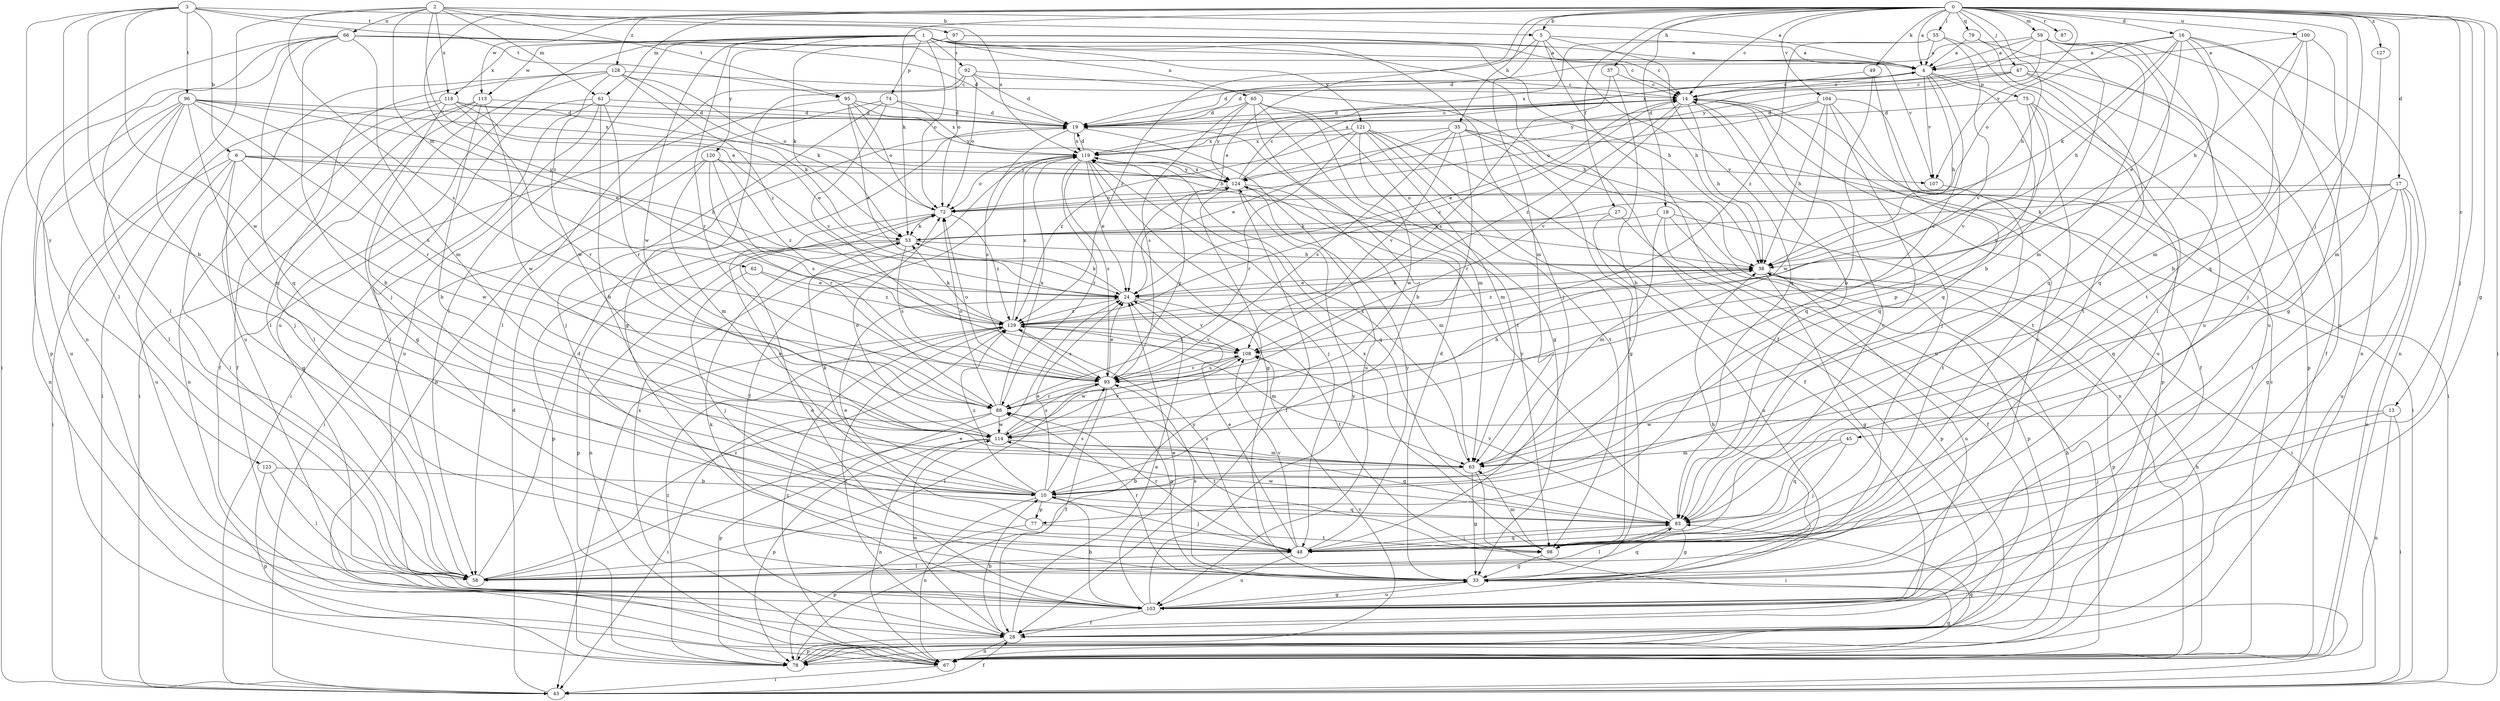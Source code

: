 strict digraph  {
0;
1;
2;
3;
4;
5;
6;
10;
13;
14;
16;
17;
18;
19;
24;
27;
28;
33;
35;
37;
38;
43;
45;
47;
48;
49;
53;
55;
58;
59;
61;
62;
63;
65;
66;
67;
72;
74;
75;
77;
78;
79;
83;
87;
88;
92;
93;
95;
96;
97;
98;
100;
103;
104;
107;
108;
113;
114;
118;
119;
120;
121;
123;
124;
127;
128;
129;
0 -> 4  [label=a];
0 -> 5  [label=b];
0 -> 13  [label=c];
0 -> 14  [label=c];
0 -> 16  [label=d];
0 -> 17  [label=d];
0 -> 18  [label=d];
0 -> 24  [label=e];
0 -> 27  [label=f];
0 -> 33  [label=g];
0 -> 35  [label=h];
0 -> 37  [label=h];
0 -> 38  [label=h];
0 -> 43  [label=i];
0 -> 45  [label=j];
0 -> 47  [label=j];
0 -> 48  [label=j];
0 -> 49  [label=k];
0 -> 53  [label=k];
0 -> 55  [label=l];
0 -> 59  [label=m];
0 -> 61  [label=m];
0 -> 79  [label=q];
0 -> 83  [label=q];
0 -> 87  [label=r];
0 -> 100  [label=u];
0 -> 104  [label=v];
0 -> 107  [label=v];
0 -> 113  [label=w];
0 -> 127  [label=z];
0 -> 128  [label=z];
0 -> 129  [label=z];
1 -> 28  [label=f];
1 -> 38  [label=h];
1 -> 48  [label=j];
1 -> 58  [label=l];
1 -> 65  [label=n];
1 -> 72  [label=o];
1 -> 74  [label=p];
1 -> 88  [label=r];
1 -> 92  [label=s];
1 -> 103  [label=u];
1 -> 107  [label=v];
1 -> 113  [label=w];
1 -> 114  [label=w];
1 -> 118  [label=x];
1 -> 120  [label=y];
1 -> 121  [label=y];
2 -> 4  [label=a];
2 -> 24  [label=e];
2 -> 61  [label=m];
2 -> 62  [label=m];
2 -> 66  [label=n];
2 -> 67  [label=n];
2 -> 93  [label=s];
2 -> 95  [label=t];
2 -> 118  [label=x];
2 -> 119  [label=x];
3 -> 5  [label=b];
3 -> 6  [label=b];
3 -> 10  [label=b];
3 -> 58  [label=l];
3 -> 95  [label=t];
3 -> 96  [label=t];
3 -> 97  [label=t];
3 -> 114  [label=w];
3 -> 123  [label=y];
4 -> 14  [label=c];
4 -> 19  [label=d];
4 -> 38  [label=h];
4 -> 75  [label=p];
4 -> 77  [label=p];
4 -> 93  [label=s];
4 -> 107  [label=v];
5 -> 4  [label=a];
5 -> 38  [label=h];
5 -> 63  [label=m];
5 -> 67  [label=n];
5 -> 83  [label=q];
5 -> 129  [label=z];
6 -> 33  [label=g];
6 -> 38  [label=h];
6 -> 43  [label=i];
6 -> 58  [label=l];
6 -> 103  [label=u];
6 -> 107  [label=v];
6 -> 114  [label=w];
6 -> 124  [label=y];
10 -> 24  [label=e];
10 -> 48  [label=j];
10 -> 53  [label=k];
10 -> 67  [label=n];
10 -> 72  [label=o];
10 -> 77  [label=p];
10 -> 83  [label=q];
10 -> 93  [label=s];
10 -> 129  [label=z];
13 -> 43  [label=i];
13 -> 48  [label=j];
13 -> 67  [label=n];
13 -> 114  [label=w];
14 -> 19  [label=d];
14 -> 24  [label=e];
14 -> 38  [label=h];
14 -> 48  [label=j];
14 -> 78  [label=p];
14 -> 83  [label=q];
14 -> 108  [label=v];
14 -> 129  [label=z];
16 -> 4  [label=a];
16 -> 24  [label=e];
16 -> 38  [label=h];
16 -> 48  [label=j];
16 -> 53  [label=k];
16 -> 67  [label=n];
16 -> 72  [label=o];
16 -> 83  [label=q];
16 -> 103  [label=u];
17 -> 33  [label=g];
17 -> 53  [label=k];
17 -> 67  [label=n];
17 -> 72  [label=o];
17 -> 83  [label=q];
17 -> 98  [label=t];
17 -> 103  [label=u];
18 -> 28  [label=f];
18 -> 43  [label=i];
18 -> 53  [label=k];
18 -> 63  [label=m];
18 -> 78  [label=p];
19 -> 14  [label=c];
19 -> 93  [label=s];
19 -> 103  [label=u];
19 -> 119  [label=x];
24 -> 38  [label=h];
24 -> 53  [label=k];
24 -> 98  [label=t];
24 -> 108  [label=v];
24 -> 129  [label=z];
27 -> 53  [label=k];
27 -> 78  [label=p];
27 -> 103  [label=u];
28 -> 10  [label=b];
28 -> 24  [label=e];
28 -> 38  [label=h];
28 -> 67  [label=n];
28 -> 78  [label=p];
28 -> 114  [label=w];
33 -> 14  [label=c];
33 -> 19  [label=d];
33 -> 38  [label=h];
33 -> 88  [label=r];
33 -> 93  [label=s];
33 -> 103  [label=u];
35 -> 24  [label=e];
35 -> 43  [label=i];
35 -> 67  [label=n];
35 -> 88  [label=r];
35 -> 93  [label=s];
35 -> 98  [label=t];
35 -> 108  [label=v];
35 -> 119  [label=x];
37 -> 10  [label=b];
37 -> 14  [label=c];
37 -> 93  [label=s];
38 -> 24  [label=e];
38 -> 33  [label=g];
38 -> 78  [label=p];
38 -> 103  [label=u];
38 -> 129  [label=z];
43 -> 19  [label=d];
43 -> 28  [label=f];
45 -> 48  [label=j];
45 -> 63  [label=m];
45 -> 83  [label=q];
47 -> 14  [label=c];
47 -> 19  [label=d];
47 -> 28  [label=f];
47 -> 78  [label=p];
47 -> 98  [label=t];
47 -> 124  [label=y];
48 -> 14  [label=c];
48 -> 24  [label=e];
48 -> 58  [label=l];
48 -> 83  [label=q];
48 -> 88  [label=r];
48 -> 103  [label=u];
48 -> 108  [label=v];
48 -> 124  [label=y];
48 -> 129  [label=z];
49 -> 10  [label=b];
49 -> 14  [label=c];
49 -> 83  [label=q];
53 -> 38  [label=h];
53 -> 67  [label=n];
53 -> 78  [label=p];
53 -> 93  [label=s];
55 -> 4  [label=a];
55 -> 103  [label=u];
55 -> 108  [label=v];
55 -> 119  [label=x];
55 -> 129  [label=z];
58 -> 19  [label=d];
58 -> 24  [label=e];
58 -> 83  [label=q];
58 -> 129  [label=z];
59 -> 4  [label=a];
59 -> 10  [label=b];
59 -> 19  [label=d];
59 -> 63  [label=m];
59 -> 67  [label=n];
59 -> 83  [label=q];
59 -> 98  [label=t];
59 -> 119  [label=x];
59 -> 124  [label=y];
61 -> 10  [label=b];
61 -> 19  [label=d];
61 -> 43  [label=i];
61 -> 58  [label=l];
61 -> 88  [label=r];
61 -> 103  [label=u];
62 -> 24  [label=e];
62 -> 48  [label=j];
62 -> 129  [label=z];
63 -> 10  [label=b];
63 -> 33  [label=g];
63 -> 43  [label=i];
63 -> 119  [label=x];
65 -> 10  [label=b];
65 -> 19  [label=d];
65 -> 33  [label=g];
65 -> 63  [label=m];
65 -> 93  [label=s];
65 -> 98  [label=t];
65 -> 124  [label=y];
66 -> 4  [label=a];
66 -> 14  [label=c];
66 -> 19  [label=d];
66 -> 43  [label=i];
66 -> 48  [label=j];
66 -> 58  [label=l];
66 -> 63  [label=m];
66 -> 78  [label=p];
66 -> 83  [label=q];
67 -> 14  [label=c];
67 -> 38  [label=h];
67 -> 43  [label=i];
67 -> 83  [label=q];
67 -> 119  [label=x];
67 -> 129  [label=z];
72 -> 53  [label=k];
72 -> 78  [label=p];
72 -> 129  [label=z];
74 -> 19  [label=d];
74 -> 48  [label=j];
74 -> 67  [label=n];
74 -> 108  [label=v];
74 -> 119  [label=x];
75 -> 19  [label=d];
75 -> 93  [label=s];
75 -> 98  [label=t];
75 -> 103  [label=u];
75 -> 108  [label=v];
77 -> 24  [label=e];
77 -> 78  [label=p];
77 -> 98  [label=t];
78 -> 33  [label=g];
78 -> 108  [label=v];
78 -> 124  [label=y];
78 -> 129  [label=z];
79 -> 4  [label=a];
79 -> 58  [label=l];
79 -> 103  [label=u];
83 -> 33  [label=g];
83 -> 48  [label=j];
83 -> 58  [label=l];
83 -> 108  [label=v];
83 -> 114  [label=w];
83 -> 124  [label=y];
88 -> 38  [label=h];
88 -> 43  [label=i];
88 -> 72  [label=o];
88 -> 78  [label=p];
88 -> 98  [label=t];
88 -> 114  [label=w];
88 -> 119  [label=x];
92 -> 14  [label=c];
92 -> 19  [label=d];
92 -> 33  [label=g];
92 -> 38  [label=h];
92 -> 58  [label=l];
92 -> 72  [label=o];
93 -> 24  [label=e];
93 -> 28  [label=f];
93 -> 33  [label=g];
93 -> 58  [label=l];
93 -> 72  [label=o];
93 -> 88  [label=r];
93 -> 108  [label=v];
93 -> 124  [label=y];
95 -> 19  [label=d];
95 -> 24  [label=e];
95 -> 28  [label=f];
95 -> 38  [label=h];
95 -> 72  [label=o];
95 -> 124  [label=y];
96 -> 19  [label=d];
96 -> 24  [label=e];
96 -> 48  [label=j];
96 -> 58  [label=l];
96 -> 63  [label=m];
96 -> 67  [label=n];
96 -> 88  [label=r];
96 -> 93  [label=s];
96 -> 103  [label=u];
96 -> 119  [label=x];
97 -> 4  [label=a];
97 -> 14  [label=c];
97 -> 53  [label=k];
97 -> 72  [label=o];
98 -> 33  [label=g];
98 -> 63  [label=m];
98 -> 119  [label=x];
100 -> 4  [label=a];
100 -> 10  [label=b];
100 -> 33  [label=g];
100 -> 38  [label=h];
100 -> 63  [label=m];
103 -> 10  [label=b];
103 -> 24  [label=e];
103 -> 28  [label=f];
103 -> 33  [label=g];
103 -> 53  [label=k];
103 -> 72  [label=o];
103 -> 124  [label=y];
104 -> 19  [label=d];
104 -> 28  [label=f];
104 -> 38  [label=h];
104 -> 43  [label=i];
104 -> 72  [label=o];
104 -> 83  [label=q];
104 -> 114  [label=w];
107 -> 98  [label=t];
108 -> 93  [label=s];
108 -> 114  [label=w];
108 -> 129  [label=z];
113 -> 10  [label=b];
113 -> 19  [label=d];
113 -> 28  [label=f];
113 -> 43  [label=i];
113 -> 58  [label=l];
113 -> 114  [label=w];
114 -> 63  [label=m];
114 -> 67  [label=n];
114 -> 72  [label=o];
114 -> 78  [label=p];
114 -> 83  [label=q];
114 -> 93  [label=s];
114 -> 108  [label=v];
118 -> 19  [label=d];
118 -> 24  [label=e];
118 -> 33  [label=g];
118 -> 43  [label=i];
118 -> 53  [label=k];
118 -> 67  [label=n];
118 -> 88  [label=r];
119 -> 19  [label=d];
119 -> 24  [label=e];
119 -> 28  [label=f];
119 -> 33  [label=g];
119 -> 48  [label=j];
119 -> 72  [label=o];
119 -> 83  [label=q];
119 -> 88  [label=r];
119 -> 93  [label=s];
119 -> 124  [label=y];
120 -> 43  [label=i];
120 -> 63  [label=m];
120 -> 88  [label=r];
120 -> 93  [label=s];
120 -> 124  [label=y];
120 -> 129  [label=z];
121 -> 28  [label=f];
121 -> 33  [label=g];
121 -> 63  [label=m];
121 -> 88  [label=r];
121 -> 98  [label=t];
121 -> 114  [label=w];
121 -> 119  [label=x];
121 -> 129  [label=z];
123 -> 10  [label=b];
123 -> 58  [label=l];
123 -> 78  [label=p];
124 -> 4  [label=a];
124 -> 14  [label=c];
124 -> 28  [label=f];
124 -> 63  [label=m];
124 -> 72  [label=o];
124 -> 119  [label=x];
127 -> 63  [label=m];
128 -> 10  [label=b];
128 -> 14  [label=c];
128 -> 53  [label=k];
128 -> 58  [label=l];
128 -> 72  [label=o];
128 -> 103  [label=u];
128 -> 114  [label=w];
128 -> 129  [label=z];
129 -> 14  [label=c];
129 -> 28  [label=f];
129 -> 43  [label=i];
129 -> 53  [label=k];
129 -> 63  [label=m];
129 -> 93  [label=s];
129 -> 108  [label=v];
129 -> 119  [label=x];
}
